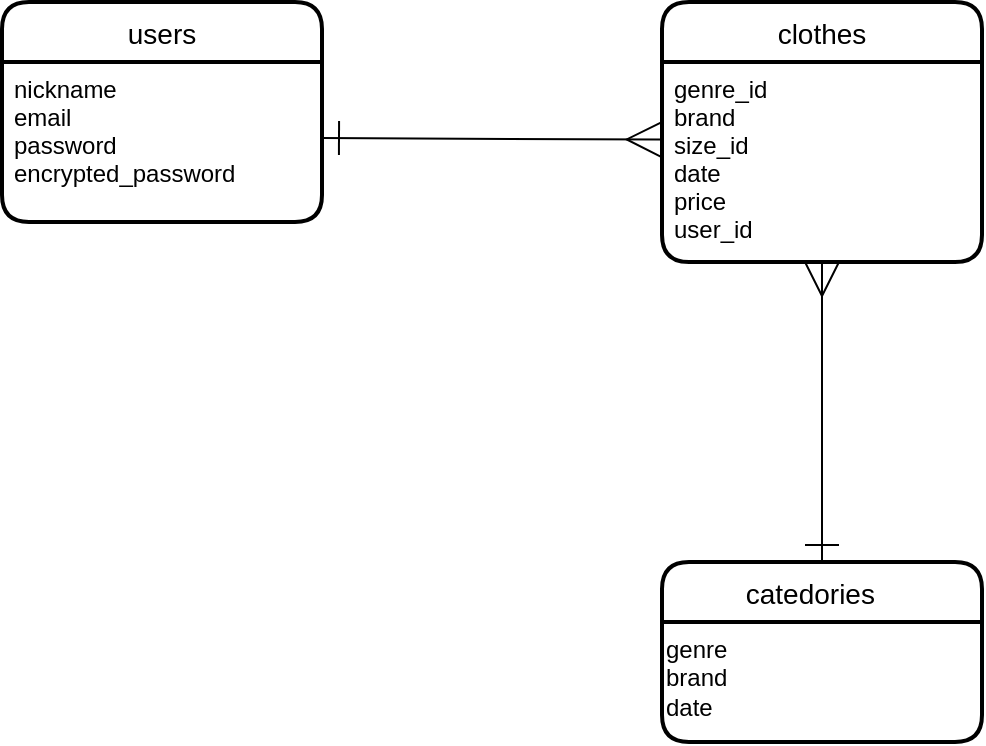 <mxfile>
    <diagram id="h-UV54Jyyo9bqTiECe1M" name="ページ1">
        <mxGraphModel dx="502" dy="670" grid="1" gridSize="10" guides="1" tooltips="1" connect="1" arrows="1" fold="1" page="1" pageScale="1" pageWidth="827" pageHeight="1169" math="0" shadow="0">
            <root>
                <mxCell id="0"/>
                <mxCell id="1" parent="0"/>
                <mxCell id="3" value="users" style="swimlane;childLayout=stackLayout;horizontal=1;startSize=30;horizontalStack=0;rounded=1;fontSize=14;fontStyle=0;strokeWidth=2;resizeParent=0;resizeLast=1;shadow=0;dashed=0;align=center;" vertex="1" parent="1">
                    <mxGeometry x="10" y="70" width="160" height="110" as="geometry"/>
                </mxCell>
                <mxCell id="4" value="nickname&#10;email&#10;password&#10;encrypted_password&#10;" style="align=left;strokeColor=none;fillColor=none;spacingLeft=4;fontSize=12;verticalAlign=top;resizable=0;rotatable=0;part=1;" vertex="1" parent="3">
                    <mxGeometry y="30" width="160" height="80" as="geometry"/>
                </mxCell>
                <mxCell id="6" value="catedories   " style="swimlane;childLayout=stackLayout;horizontal=1;startSize=30;horizontalStack=0;rounded=1;fontSize=14;fontStyle=0;strokeWidth=2;resizeParent=0;resizeLast=1;shadow=0;dashed=0;align=center;" vertex="1" parent="1">
                    <mxGeometry x="340" y="350" width="160" height="90" as="geometry"/>
                </mxCell>
                <mxCell id="15" value="genre&lt;br&gt;brand&lt;br&gt;date" style="text;html=1;align=left;verticalAlign=top;resizable=0;points=[];autosize=1;strokeColor=none;fillColor=none;" vertex="1" parent="6">
                    <mxGeometry y="30" width="160" height="60" as="geometry"/>
                </mxCell>
                <mxCell id="10" value="clothes" style="swimlane;childLayout=stackLayout;horizontal=1;startSize=30;horizontalStack=0;rounded=1;fontSize=14;fontStyle=0;strokeWidth=2;resizeParent=0;resizeLast=1;shadow=0;dashed=0;align=center;" vertex="1" parent="1">
                    <mxGeometry x="340" y="70" width="160" height="130" as="geometry"/>
                </mxCell>
                <mxCell id="11" value="genre_id&#10;brand&#10;size_id&#10;date&#10;price&#10;user_id&#10;" style="align=left;strokeColor=none;fillColor=none;spacingLeft=4;fontSize=12;verticalAlign=top;resizable=0;rotatable=0;part=1;" vertex="1" parent="10">
                    <mxGeometry y="30" width="160" height="100" as="geometry"/>
                </mxCell>
                <mxCell id="12" style="edgeStyle=none;html=1;endArrow=ERmany;endFill=0;endSize=15;startSize=15;startArrow=ERone;startFill=0;entryX=-0.004;entryY=0.388;entryDx=0;entryDy=0;entryPerimeter=0;" edge="1" parent="1" source="4" target="11">
                    <mxGeometry relative="1" as="geometry">
                        <mxPoint x="340" y="186" as="targetPoint"/>
                        <Array as="points">
                            <mxPoint x="170" y="138"/>
                        </Array>
                    </mxGeometry>
                </mxCell>
                <mxCell id="14" style="edgeStyle=none;html=1;startArrow=ERmany;startFill=0;endArrow=ERone;endFill=0;startSize=15;endSize=15;" edge="1" parent="1" source="11">
                    <mxGeometry relative="1" as="geometry">
                        <mxPoint x="420" y="350" as="targetPoint"/>
                    </mxGeometry>
                </mxCell>
            </root>
        </mxGraphModel>
    </diagram>
</mxfile>